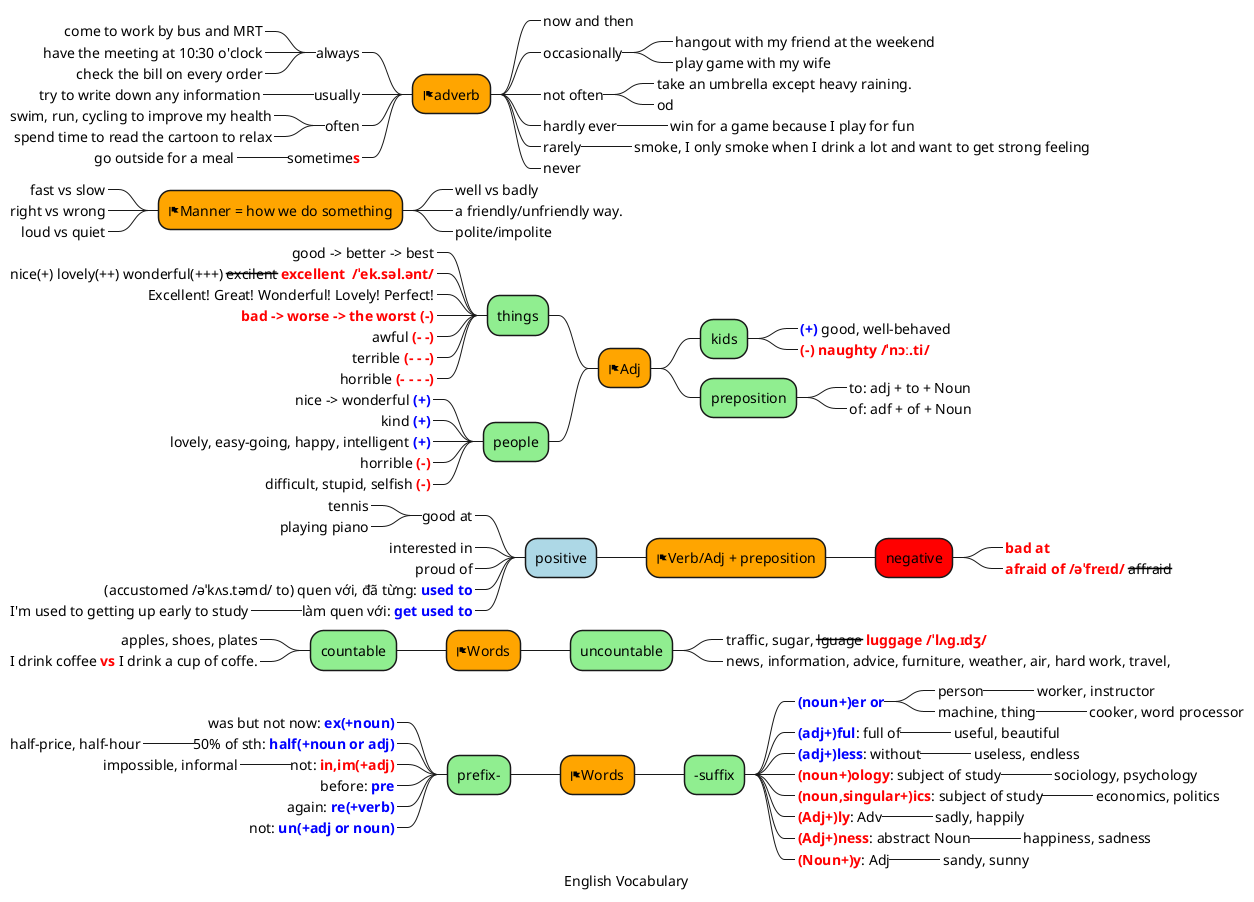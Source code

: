 @startmindmap
caption English Vocabulary
'title Human

*[#Orange] <&flag>adverb
left side
**_ always
***_ come to work by bus and MRT
***_ have the meeting at 10:30 o'clock
***_ check the bill on every order
**_ usually
***_ try to write down any information
'but I can't keep it on a good structure
**_ often
***_ swim, run, cycling to improve my health
***_ spend time to read the cartoon to relax
**_ sometime<b><color:red>s</b>
***_ go outside for a meal
right side
**_ now and then
**_ occasionally
***_ hangout with my friend at the weekend
***_ play game with my wife
**_ not often
***_ take an umbrella except heavy raining.
***_ od
**_ hardly ever
***_ win for a game because I play for fun
'however I want to change the ideal, I will play to win
**_ rarely
***_ smoke, I only smoke when I drink a lot and want to get strong feeling
**_ never


*[#Orange] <&flag>Manner = how we do something

--_ fast vs slow
--_ right vs wrong
--_ loud vs quiet
**_ well vs badly
**_ a friendly/unfriendly way.
**_ polite/impolite

*[#Orange] <&flag>Adj
left side
**[#lightgreen] things
***_ good -> better -> best
***_ nice(+) lovely(++) wonderful(+++) --excilent-- <b><color:red>excellent  /ˈek.səl.ənt/
***_ Excellent! Great! Wonderful! Lovely! Perfect!
***_ <b><color:red>bad -> worse -> the worst <b><color:red>(-)
***_ awful <b><color:red>(- -)
***_ terrible <b><color:red>(- - -)
***_ horrible <b><color:red>(- - - -)
**[#lightgreen] people
***_ nice -> wonderful <b><color:blue>(+)
***_ kind <b><color:blue>(+)
***_ lovely, easy-going, happy, intelligent <b><color:blue>(+)
***_ horrible <b><color:red>(-)
***_ difficult, stupid, selfish <b><color:red>(-)
right side
**[#lightgreen] kids
***_ <b><color:blue>(+)</b> good, well-behaved
***_ <b><color:red>(-) naughty /ˈnɔː.ti/
**[#lightgreen] preposition
***_ to: adj + to + Noun
***_ of: adf + of + Noun

*[#Orange] <&flag>Verb/Adj + preposition
left side
**[#lightblue] positive
***_ good at
****_ tennis
****_ playing piano
***_ interested in
***_ proud of
***_ (accustomed /əˈkʌs.təmd/ to) quen với, đã từng: <b><color:blue>used to
***_ làm quen với: <b><color:blue>get used to
'(accustomed /əˈkʌs.təmd/ to sth new)
****_ I'm used to getting up early to study

right side
**[#red] negative
***_ <b><color:red>bad at
***_ <b><color:red>afraid of /əˈfreɪd/</b> --affraid--




*[#Orange] <&flag>Words
**[#lightgreen] uncountable
***_ traffic, sugar, --lguage-- <b><color:red>luggage /ˈlʌɡ.ɪdʒ/
***_ news, information, advice, furniture, weather, air, hard work, travel,
left side
**[#lightgreen] countable
***_ apples, shoes, plates
***_ I drink coffee <b><color:red>vs</b> I drink a cup of coffe.

*[#Orange] <&flag>Words
**[#lightgreen] prefix-
***_ was but not now: <b><color:blue>ex(+noun)
***_ 50% of sth: <b><color:blue>half(+noun or adj)
****_ half-price, half-hour
***_ not: <b><color:red>in,im(+adj)
****_ impossible, informal
***_ before: <b><color:blue>pre
***_ again: <b><color:blue>re(+verb)
***_ not: <b><color:blue>un(+adj or noun)
right side
**[#lightgreen] -suffix
***_ <b><color:blue>(noun+)er or</b>
****_ person
*****_ worker, instructor
****_ machine, thing
*****_ cooker, word processor
***_ <b><color:blue>(adj+)ful</b>: full of
****_ useful, beautiful
***_ <b><color:blue>(adj+)less</b>: without
****_ useless, endless
***_ <b><color:red>(noun+)ology</b>: subject of study
****_ sociology, psychology
***_ <b><color:red>(noun,singular+)ics</b>: subject of study
****_ economics, politics

***_ <b><color:red>(Adj+)ly</b>: Adv
****_ sadly, happily
***_ <b><color:red>(Adj+)ness</b>: abstract Noun
****_ happiness, sadness
***_ <b><color:red>(Noun+)y</b>: Adj
****_ sandy, sunny



@endmindmap
